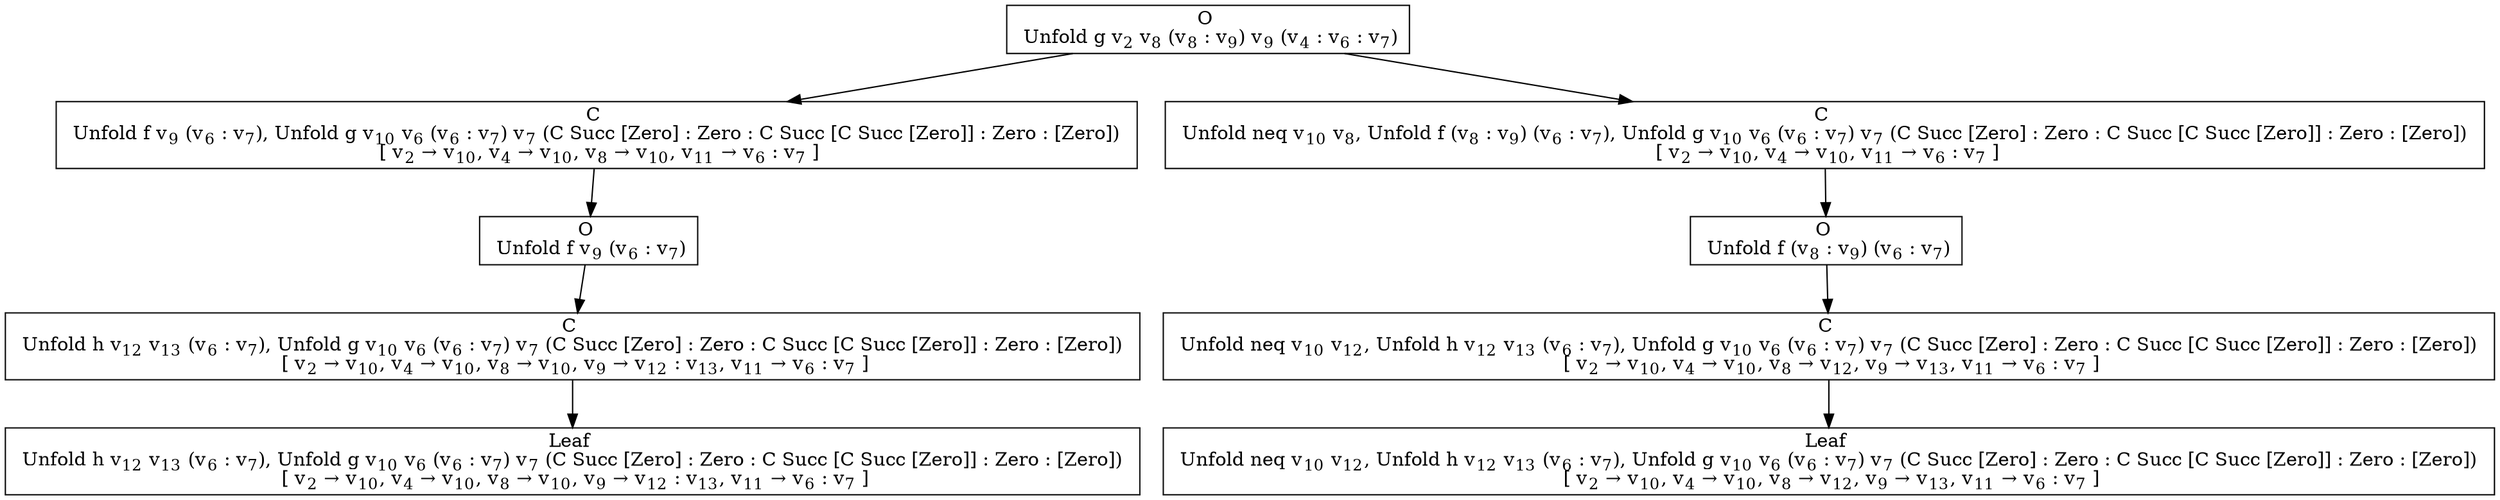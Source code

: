 digraph {
    graph [rankdir=TB
          ,bgcolor=transparent];
    node [shape=box
         ,fillcolor=white
         ,style=filled];
    0 [label=<O <BR/> Unfold g v<SUB>2</SUB> v<SUB>8</SUB> (v<SUB>8</SUB> : v<SUB>9</SUB>) v<SUB>9</SUB> (v<SUB>4</SUB> : v<SUB>6</SUB> : v<SUB>7</SUB>)>];
    1 [label=<C <BR/> Unfold f v<SUB>9</SUB> (v<SUB>6</SUB> : v<SUB>7</SUB>), Unfold g v<SUB>10</SUB> v<SUB>6</SUB> (v<SUB>6</SUB> : v<SUB>7</SUB>) v<SUB>7</SUB> (C Succ [Zero] : Zero : C Succ [C Succ [Zero]] : Zero : [Zero]) <BR/>  [ v<SUB>2</SUB> &rarr; v<SUB>10</SUB>, v<SUB>4</SUB> &rarr; v<SUB>10</SUB>, v<SUB>8</SUB> &rarr; v<SUB>10</SUB>, v<SUB>11</SUB> &rarr; v<SUB>6</SUB> : v<SUB>7</SUB> ] >];
    2 [label=<C <BR/> Unfold neq v<SUB>10</SUB> v<SUB>8</SUB>, Unfold f (v<SUB>8</SUB> : v<SUB>9</SUB>) (v<SUB>6</SUB> : v<SUB>7</SUB>), Unfold g v<SUB>10</SUB> v<SUB>6</SUB> (v<SUB>6</SUB> : v<SUB>7</SUB>) v<SUB>7</SUB> (C Succ [Zero] : Zero : C Succ [C Succ [Zero]] : Zero : [Zero]) <BR/>  [ v<SUB>2</SUB> &rarr; v<SUB>10</SUB>, v<SUB>4</SUB> &rarr; v<SUB>10</SUB>, v<SUB>11</SUB> &rarr; v<SUB>6</SUB> : v<SUB>7</SUB> ] >];
    3 [label=<O <BR/> Unfold f v<SUB>9</SUB> (v<SUB>6</SUB> : v<SUB>7</SUB>)>];
    4 [label=<C <BR/> Unfold h v<SUB>12</SUB> v<SUB>13</SUB> (v<SUB>6</SUB> : v<SUB>7</SUB>), Unfold g v<SUB>10</SUB> v<SUB>6</SUB> (v<SUB>6</SUB> : v<SUB>7</SUB>) v<SUB>7</SUB> (C Succ [Zero] : Zero : C Succ [C Succ [Zero]] : Zero : [Zero]) <BR/>  [ v<SUB>2</SUB> &rarr; v<SUB>10</SUB>, v<SUB>4</SUB> &rarr; v<SUB>10</SUB>, v<SUB>8</SUB> &rarr; v<SUB>10</SUB>, v<SUB>9</SUB> &rarr; v<SUB>12</SUB> : v<SUB>13</SUB>, v<SUB>11</SUB> &rarr; v<SUB>6</SUB> : v<SUB>7</SUB> ] >];
    5 [label=<Leaf <BR/> Unfold h v<SUB>12</SUB> v<SUB>13</SUB> (v<SUB>6</SUB> : v<SUB>7</SUB>), Unfold g v<SUB>10</SUB> v<SUB>6</SUB> (v<SUB>6</SUB> : v<SUB>7</SUB>) v<SUB>7</SUB> (C Succ [Zero] : Zero : C Succ [C Succ [Zero]] : Zero : [Zero]) <BR/>  [ v<SUB>2</SUB> &rarr; v<SUB>10</SUB>, v<SUB>4</SUB> &rarr; v<SUB>10</SUB>, v<SUB>8</SUB> &rarr; v<SUB>10</SUB>, v<SUB>9</SUB> &rarr; v<SUB>12</SUB> : v<SUB>13</SUB>, v<SUB>11</SUB> &rarr; v<SUB>6</SUB> : v<SUB>7</SUB> ] >];
    6 [label=<O <BR/> Unfold f (v<SUB>8</SUB> : v<SUB>9</SUB>) (v<SUB>6</SUB> : v<SUB>7</SUB>)>];
    7 [label=<C <BR/> Unfold neq v<SUB>10</SUB> v<SUB>12</SUB>, Unfold h v<SUB>12</SUB> v<SUB>13</SUB> (v<SUB>6</SUB> : v<SUB>7</SUB>), Unfold g v<SUB>10</SUB> v<SUB>6</SUB> (v<SUB>6</SUB> : v<SUB>7</SUB>) v<SUB>7</SUB> (C Succ [Zero] : Zero : C Succ [C Succ [Zero]] : Zero : [Zero]) <BR/>  [ v<SUB>2</SUB> &rarr; v<SUB>10</SUB>, v<SUB>4</SUB> &rarr; v<SUB>10</SUB>, v<SUB>8</SUB> &rarr; v<SUB>12</SUB>, v<SUB>9</SUB> &rarr; v<SUB>13</SUB>, v<SUB>11</SUB> &rarr; v<SUB>6</SUB> : v<SUB>7</SUB> ] >];
    8 [label=<Leaf <BR/> Unfold neq v<SUB>10</SUB> v<SUB>12</SUB>, Unfold h v<SUB>12</SUB> v<SUB>13</SUB> (v<SUB>6</SUB> : v<SUB>7</SUB>), Unfold g v<SUB>10</SUB> v<SUB>6</SUB> (v<SUB>6</SUB> : v<SUB>7</SUB>) v<SUB>7</SUB> (C Succ [Zero] : Zero : C Succ [C Succ [Zero]] : Zero : [Zero]) <BR/>  [ v<SUB>2</SUB> &rarr; v<SUB>10</SUB>, v<SUB>4</SUB> &rarr; v<SUB>10</SUB>, v<SUB>8</SUB> &rarr; v<SUB>12</SUB>, v<SUB>9</SUB> &rarr; v<SUB>13</SUB>, v<SUB>11</SUB> &rarr; v<SUB>6</SUB> : v<SUB>7</SUB> ] >];
    0 -> 1 [label=""];
    0 -> 2 [label=""];
    1 -> 3 [label=""];
    2 -> 6 [label=""];
    3 -> 4 [label=""];
    4 -> 5 [label=""];
    6 -> 7 [label=""];
    7 -> 8 [label=""];
}